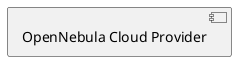 @startuml
	[OpenNebula Cloud Provider] as group___one_cloud_provider [[../computational/components/group___one_cloud_provider.html]]
@enduml
